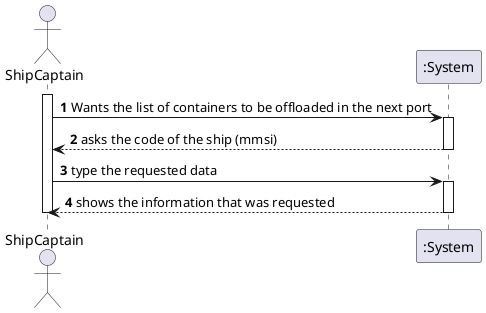 @startuml
'https://plantuml.com/sequence-diagram

autonumber


actor "ShipCaptain" as SC
participant ":System" as S
activate SC

SC -> S: Wants the list of containers to be offloaded in the next port

activate S
S --> SC:  asks the code of the ship (mmsi)
deactivate S

SC -> S: type the requested data

activate S
S --> SC: shows the information that was requested
deactivate S

deactivate S
deactivate SC

@enduml